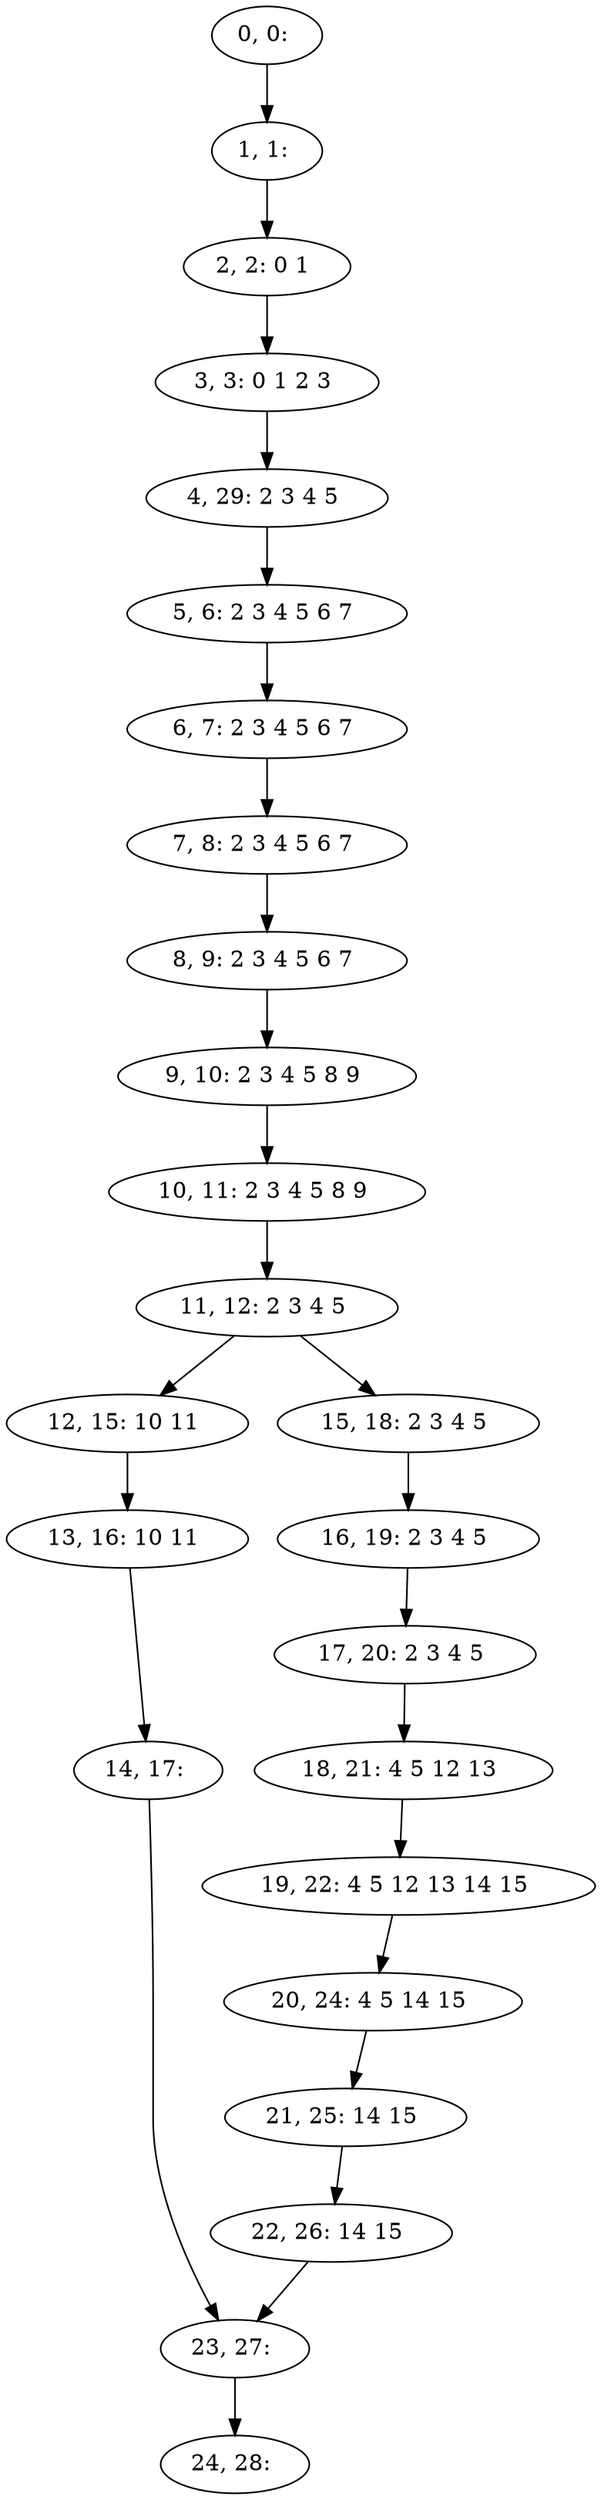 digraph G {
0[label="0, 0: "];
1[label="1, 1: "];
2[label="2, 2: 0 1 "];
3[label="3, 3: 0 1 2 3 "];
4[label="4, 29: 2 3 4 5 "];
5[label="5, 6: 2 3 4 5 6 7 "];
6[label="6, 7: 2 3 4 5 6 7 "];
7[label="7, 8: 2 3 4 5 6 7 "];
8[label="8, 9: 2 3 4 5 6 7 "];
9[label="9, 10: 2 3 4 5 8 9 "];
10[label="10, 11: 2 3 4 5 8 9 "];
11[label="11, 12: 2 3 4 5 "];
12[label="12, 15: 10 11 "];
13[label="13, 16: 10 11 "];
14[label="14, 17: "];
15[label="15, 18: 2 3 4 5 "];
16[label="16, 19: 2 3 4 5 "];
17[label="17, 20: 2 3 4 5 "];
18[label="18, 21: 4 5 12 13 "];
19[label="19, 22: 4 5 12 13 14 15 "];
20[label="20, 24: 4 5 14 15 "];
21[label="21, 25: 14 15 "];
22[label="22, 26: 14 15 "];
23[label="23, 27: "];
24[label="24, 28: "];
0->1 ;
1->2 ;
2->3 ;
3->4 ;
4->5 ;
5->6 ;
6->7 ;
7->8 ;
8->9 ;
9->10 ;
10->11 ;
11->12 ;
11->15 ;
12->13 ;
13->14 ;
14->23 ;
15->16 ;
16->17 ;
17->18 ;
18->19 ;
19->20 ;
20->21 ;
21->22 ;
22->23 ;
23->24 ;
}
